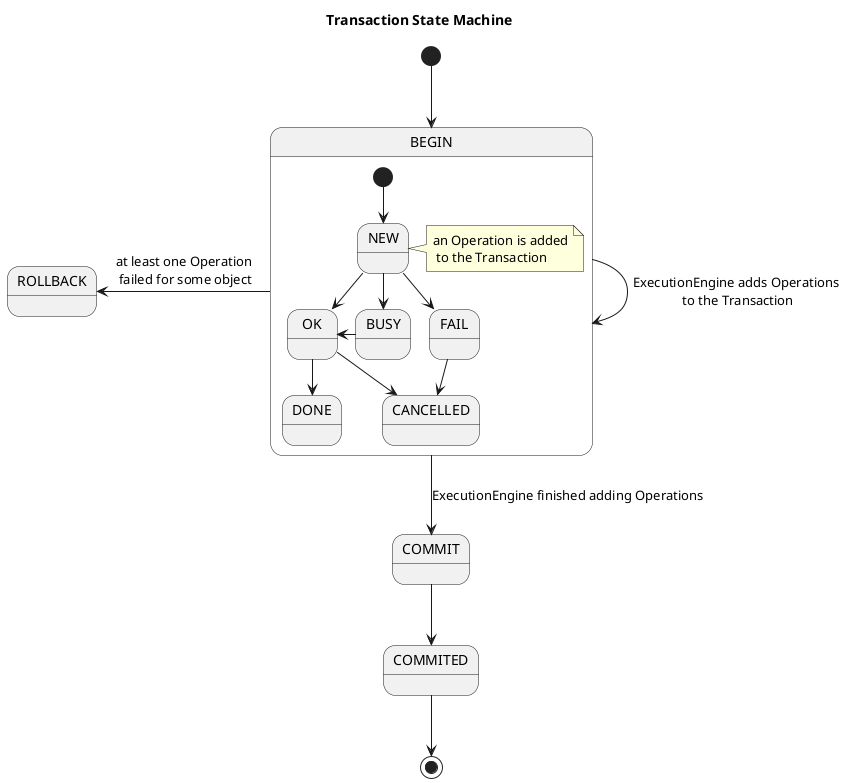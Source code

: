 @startuml TransactionStateMachine

title Transaction State Machine

[*] --> BEGIN

BEGIN -> BEGIN: ExecutionEngine adds Operations\n to the Transaction

BEGIN -left-> ROLLBACK: at least one Operation\n failed for some object

BEGIN --> COMMIT: ExecutionEngine finished adding Operations

state BEGIN {
  [*] --> NEW
  note right of NEW: an Operation is added\n to the Transaction
  NEW --> OK
  NEW --> FAIL
  NEW --> BUSY
  BUSY -left-> OK
  OK --> DONE
  FAIL --> CANCELLED
  OK --> CANCELLED
}

COMMIT --> COMMITED

COMMITED --> [*]

@enduml
